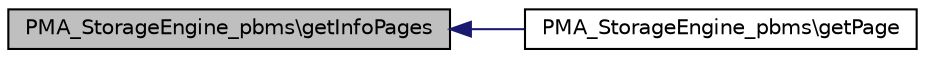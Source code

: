digraph G
{
  edge [fontname="Helvetica",fontsize="10",labelfontname="Helvetica",labelfontsize="10"];
  node [fontname="Helvetica",fontsize="10",shape=record];
  rankdir="LR";
  Node1 [label="PMA_StorageEngine_pbms\\getInfoPages",height=0.2,width=0.4,color="black", fillcolor="grey75", style="filled" fontcolor="black"];
  Node1 -> Node2 [dir="back",color="midnightblue",fontsize="10",style="solid",fontname="Helvetica"];
  Node2 [label="PMA_StorageEngine_pbms\\getPage",height=0.2,width=0.4,color="black", fillcolor="white", style="filled",URL="$classPMA__StorageEngine__pbms.html#a8ef4abb4c25e64aa7a0cedbbf1357907",tooltip="public String getPage()"];
}
